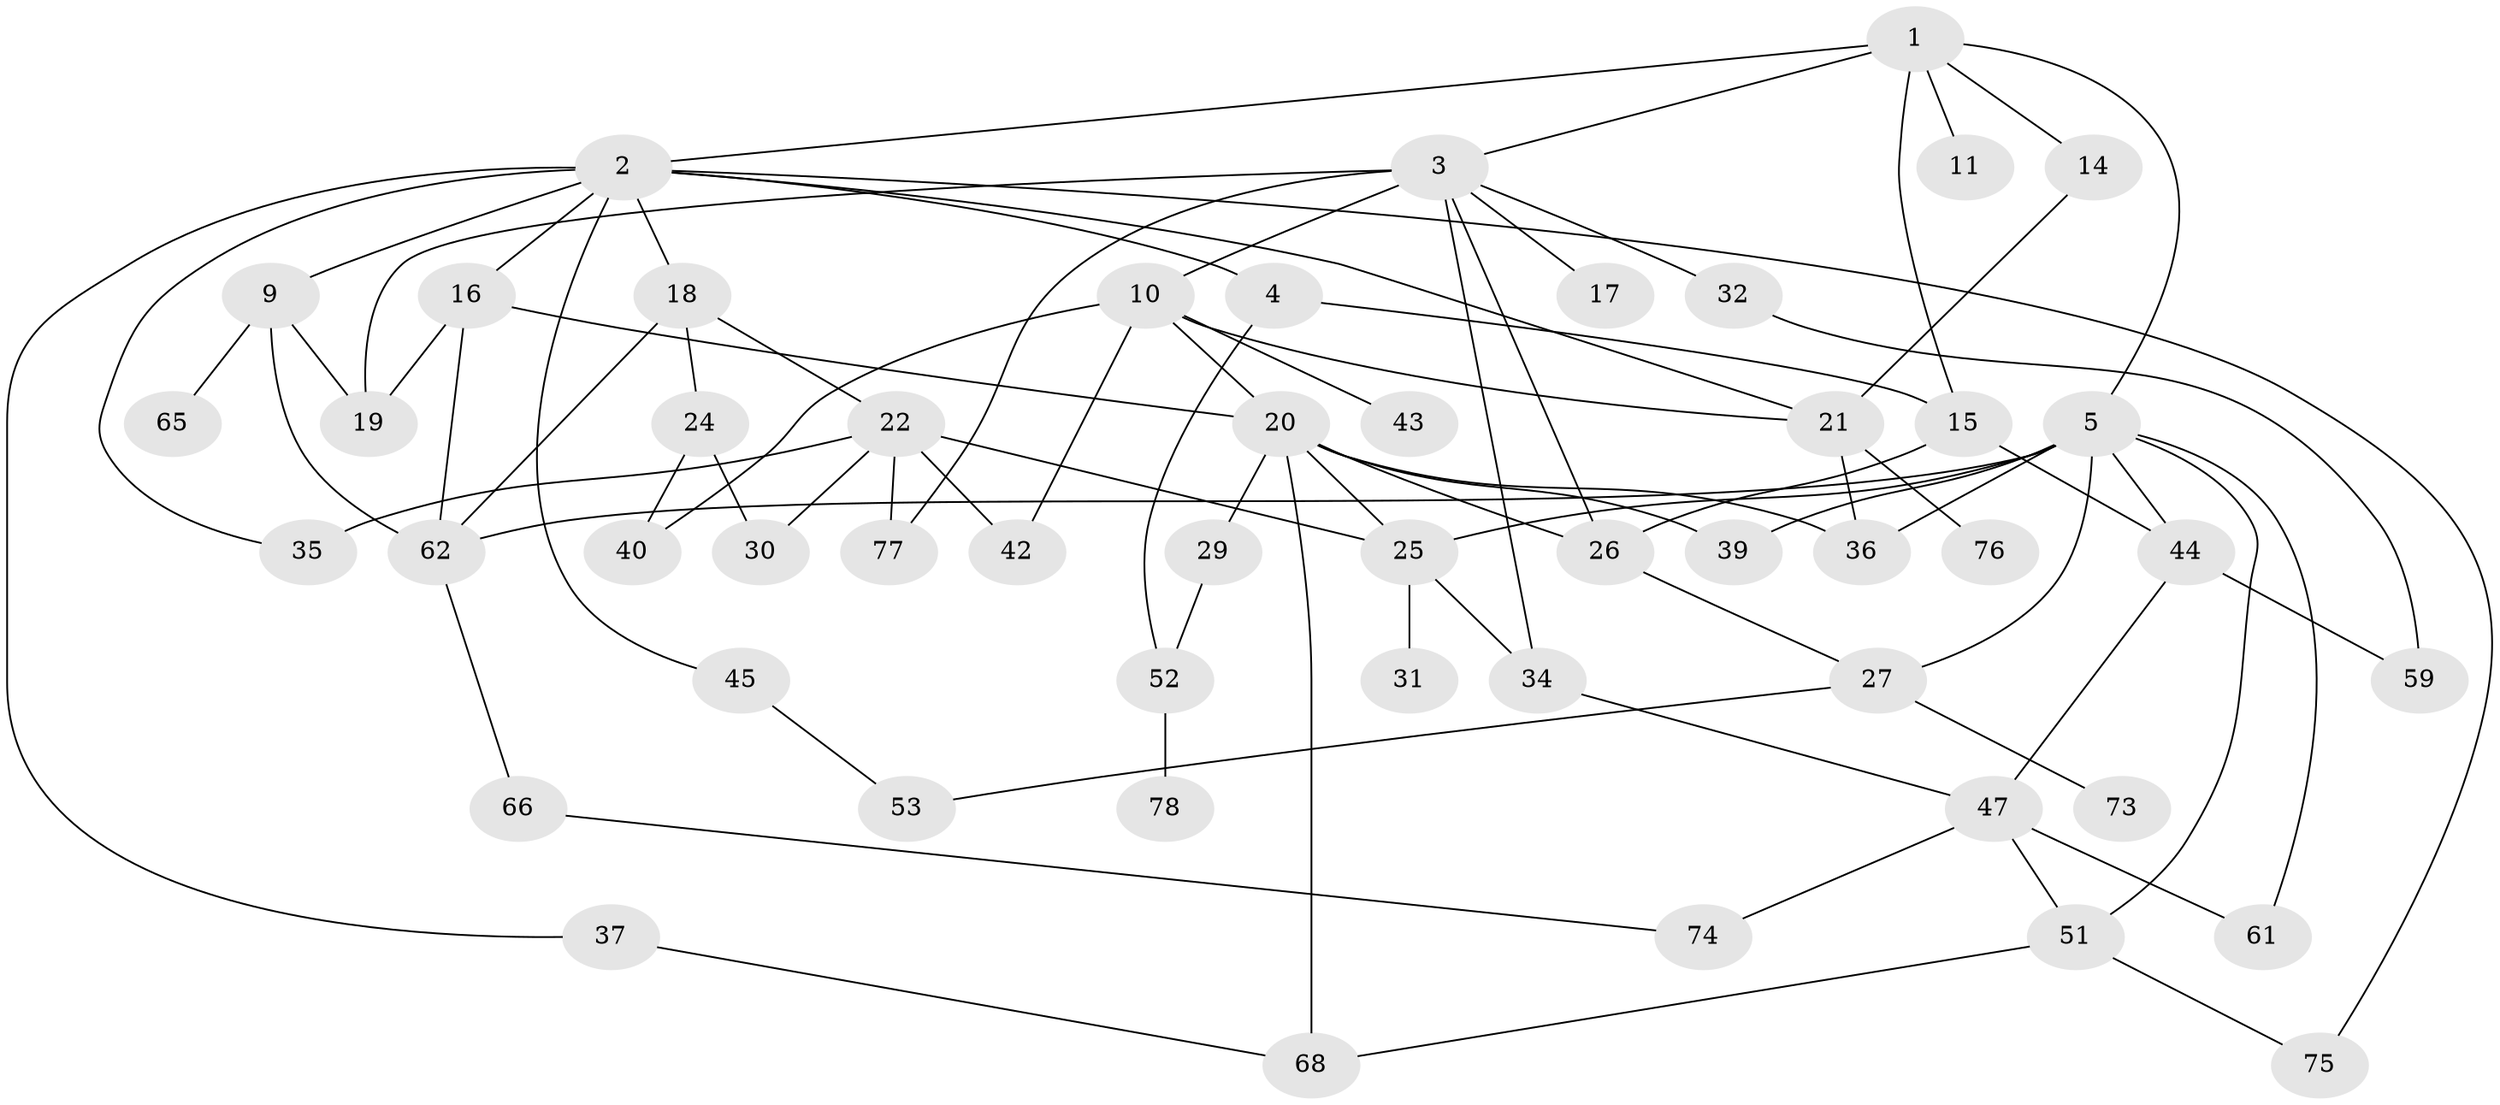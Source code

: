 // original degree distribution, {6: 0.0759493670886076, 9: 0.012658227848101266, 3: 0.25316455696202533, 2: 0.3670886075949367, 4: 0.12658227848101267, 1: 0.13924050632911392, 7: 0.012658227848101266, 5: 0.012658227848101266}
// Generated by graph-tools (version 1.1) at 2025/10/02/27/25 16:10:55]
// undirected, 51 vertices, 84 edges
graph export_dot {
graph [start="1"]
  node [color=gray90,style=filled];
  1 [super="+6"];
  2 [super="+8"];
  3 [super="+7"];
  4 [super="+13"];
  5 [super="+64"];
  9 [super="+12"];
  10;
  11 [super="+49"];
  14;
  15 [super="+38"];
  16;
  17;
  18;
  19 [super="+60"];
  20 [super="+23"];
  21 [super="+72"];
  22 [super="+67"];
  24 [super="+33"];
  25 [super="+46"];
  26 [super="+58"];
  27 [super="+28"];
  29;
  30 [super="+48"];
  31;
  32;
  34 [super="+57"];
  35 [super="+56"];
  36 [super="+41"];
  37;
  39;
  40 [super="+54"];
  42;
  43 [super="+79"];
  44 [super="+71"];
  45;
  47 [super="+50"];
  51 [super="+69"];
  52 [super="+55"];
  53;
  59 [super="+70"];
  61;
  62 [super="+63"];
  65;
  66;
  68;
  73;
  74;
  75;
  76;
  77;
  78;
  1 -- 2;
  1 -- 3;
  1 -- 5;
  1 -- 11;
  1 -- 14;
  1 -- 15;
  2 -- 4;
  2 -- 9;
  2 -- 16;
  2 -- 18;
  2 -- 37;
  2 -- 45;
  2 -- 21;
  2 -- 75;
  2 -- 35;
  3 -- 10;
  3 -- 17;
  3 -- 77;
  3 -- 26;
  3 -- 32;
  3 -- 19;
  3 -- 34;
  4 -- 15;
  4 -- 52;
  5 -- 27;
  5 -- 51;
  5 -- 39;
  5 -- 25;
  5 -- 44;
  5 -- 61;
  5 -- 62;
  5 -- 36;
  9 -- 62;
  9 -- 65;
  9 -- 19;
  10 -- 21;
  10 -- 40;
  10 -- 42;
  10 -- 43;
  10 -- 20;
  14 -- 21;
  15 -- 26;
  15 -- 44;
  16 -- 20;
  16 -- 62;
  16 -- 19;
  18 -- 22;
  18 -- 24;
  18 -- 62;
  20 -- 29;
  20 -- 25;
  20 -- 39;
  20 -- 68;
  20 -- 36;
  20 -- 26;
  21 -- 36;
  21 -- 76;
  22 -- 25;
  22 -- 30;
  22 -- 35 [weight=2];
  22 -- 77;
  22 -- 42;
  24 -- 30;
  24 -- 40;
  25 -- 31;
  25 -- 34;
  26 -- 27;
  27 -- 53;
  27 -- 73;
  29 -- 52;
  32 -- 59;
  34 -- 47;
  37 -- 68;
  44 -- 47;
  44 -- 59;
  45 -- 53;
  47 -- 61;
  47 -- 74;
  47 -- 51;
  51 -- 75;
  51 -- 68;
  52 -- 78;
  62 -- 66;
  66 -- 74;
}
